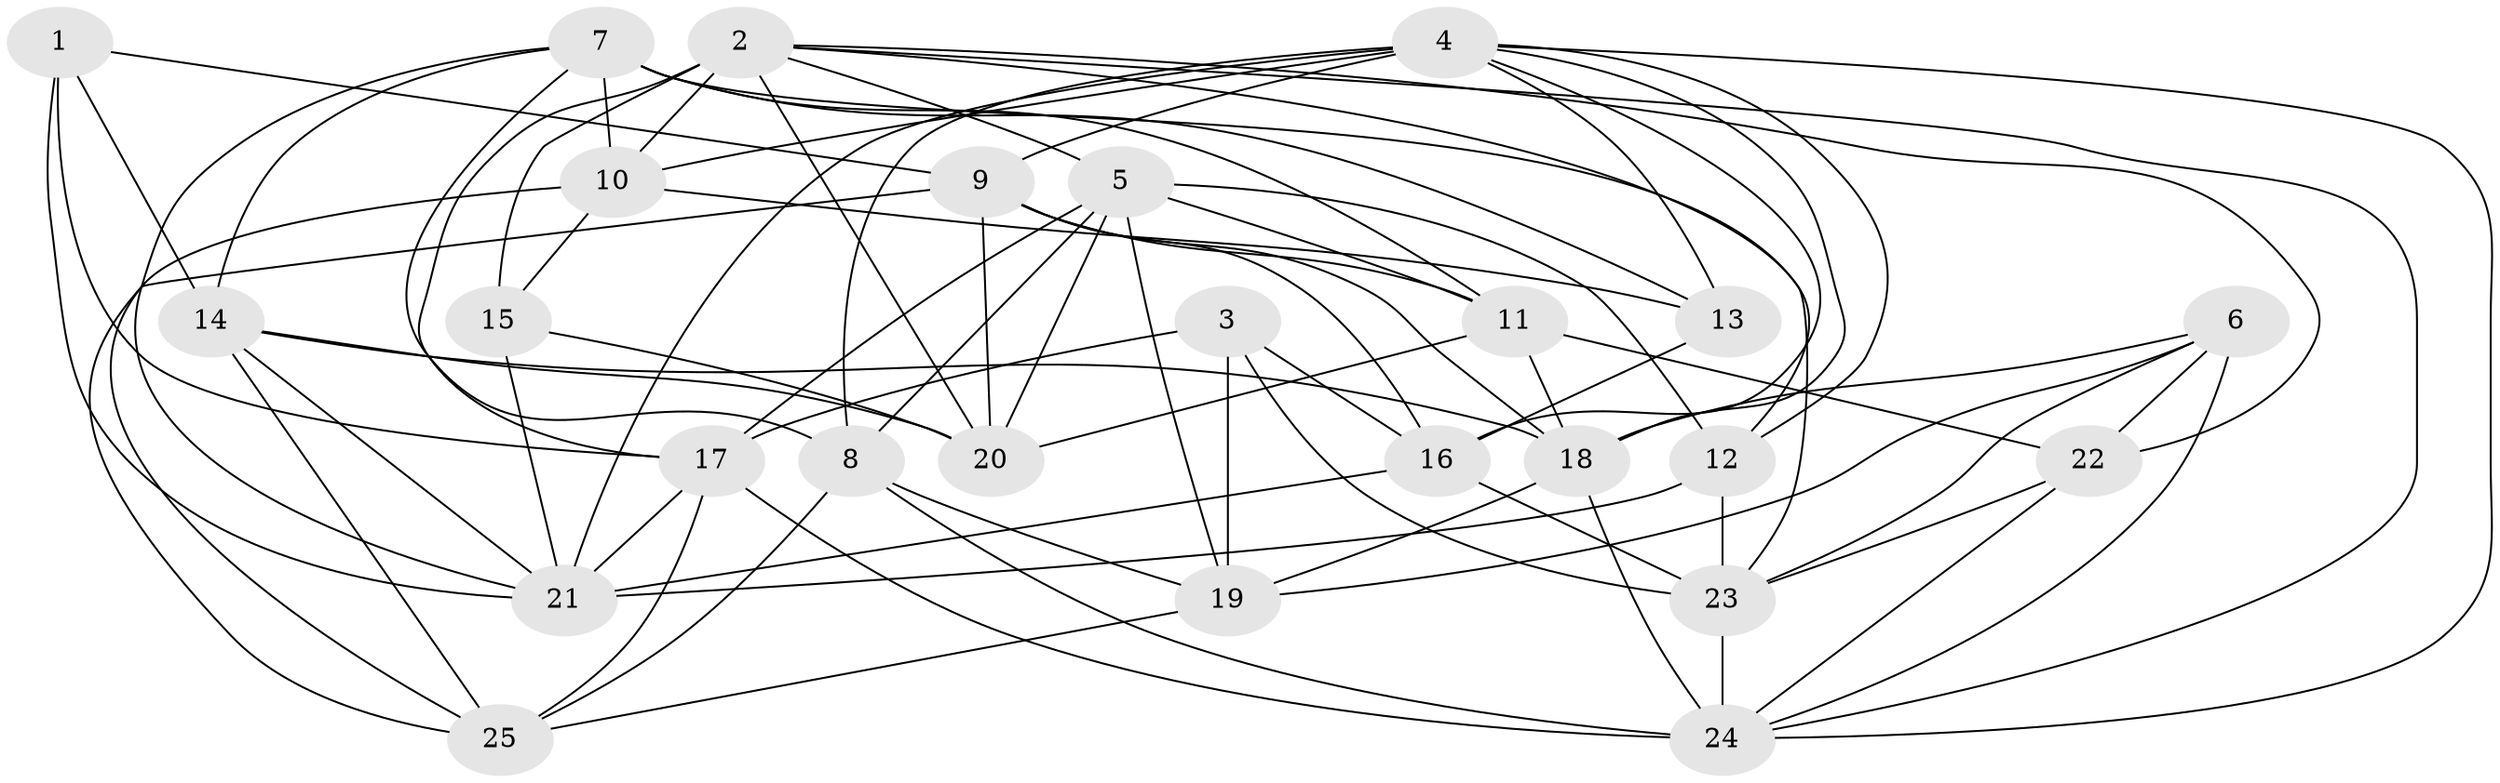 // original degree distribution, {4: 1.0}
// Generated by graph-tools (version 1.1) at 2025/38/03/04/25 23:38:15]
// undirected, 25 vertices, 77 edges
graph export_dot {
  node [color=gray90,style=filled];
  1;
  2;
  3;
  4;
  5;
  6;
  7;
  8;
  9;
  10;
  11;
  12;
  13;
  14;
  15;
  16;
  17;
  18;
  19;
  20;
  21;
  22;
  23;
  24;
  25;
  1 -- 9 [weight=1.0];
  1 -- 14 [weight=2.0];
  1 -- 17 [weight=2.0];
  1 -- 21 [weight=1.0];
  2 -- 5 [weight=1.0];
  2 -- 10 [weight=1.0];
  2 -- 12 [weight=1.0];
  2 -- 15 [weight=1.0];
  2 -- 17 [weight=2.0];
  2 -- 20 [weight=2.0];
  2 -- 22 [weight=1.0];
  2 -- 24 [weight=1.0];
  3 -- 16 [weight=1.0];
  3 -- 17 [weight=2.0];
  3 -- 19 [weight=2.0];
  3 -- 23 [weight=1.0];
  4 -- 8 [weight=1.0];
  4 -- 9 [weight=1.0];
  4 -- 10 [weight=1.0];
  4 -- 12 [weight=1.0];
  4 -- 13 [weight=1.0];
  4 -- 16 [weight=1.0];
  4 -- 18 [weight=1.0];
  4 -- 21 [weight=2.0];
  4 -- 24 [weight=1.0];
  5 -- 8 [weight=2.0];
  5 -- 11 [weight=1.0];
  5 -- 12 [weight=1.0];
  5 -- 17 [weight=1.0];
  5 -- 19 [weight=1.0];
  5 -- 20 [weight=1.0];
  6 -- 18 [weight=1.0];
  6 -- 19 [weight=2.0];
  6 -- 22 [weight=1.0];
  6 -- 23 [weight=1.0];
  6 -- 24 [weight=1.0];
  7 -- 8 [weight=1.0];
  7 -- 10 [weight=1.0];
  7 -- 11 [weight=2.0];
  7 -- 13 [weight=1.0];
  7 -- 14 [weight=1.0];
  7 -- 21 [weight=1.0];
  7 -- 23 [weight=1.0];
  8 -- 19 [weight=1.0];
  8 -- 24 [weight=2.0];
  8 -- 25 [weight=1.0];
  9 -- 11 [weight=1.0];
  9 -- 16 [weight=1.0];
  9 -- 18 [weight=2.0];
  9 -- 20 [weight=1.0];
  9 -- 25 [weight=1.0];
  10 -- 13 [weight=2.0];
  10 -- 15 [weight=2.0];
  10 -- 25 [weight=1.0];
  11 -- 18 [weight=1.0];
  11 -- 20 [weight=1.0];
  11 -- 22 [weight=2.0];
  12 -- 21 [weight=1.0];
  12 -- 23 [weight=2.0];
  13 -- 16 [weight=2.0];
  14 -- 18 [weight=1.0];
  14 -- 20 [weight=1.0];
  14 -- 21 [weight=2.0];
  14 -- 25 [weight=1.0];
  15 -- 20 [weight=2.0];
  15 -- 21 [weight=1.0];
  16 -- 21 [weight=1.0];
  16 -- 23 [weight=2.0];
  17 -- 21 [weight=1.0];
  17 -- 24 [weight=1.0];
  17 -- 25 [weight=1.0];
  18 -- 19 [weight=1.0];
  18 -- 24 [weight=1.0];
  19 -- 25 [weight=1.0];
  22 -- 23 [weight=1.0];
  22 -- 24 [weight=1.0];
  23 -- 24 [weight=2.0];
}
